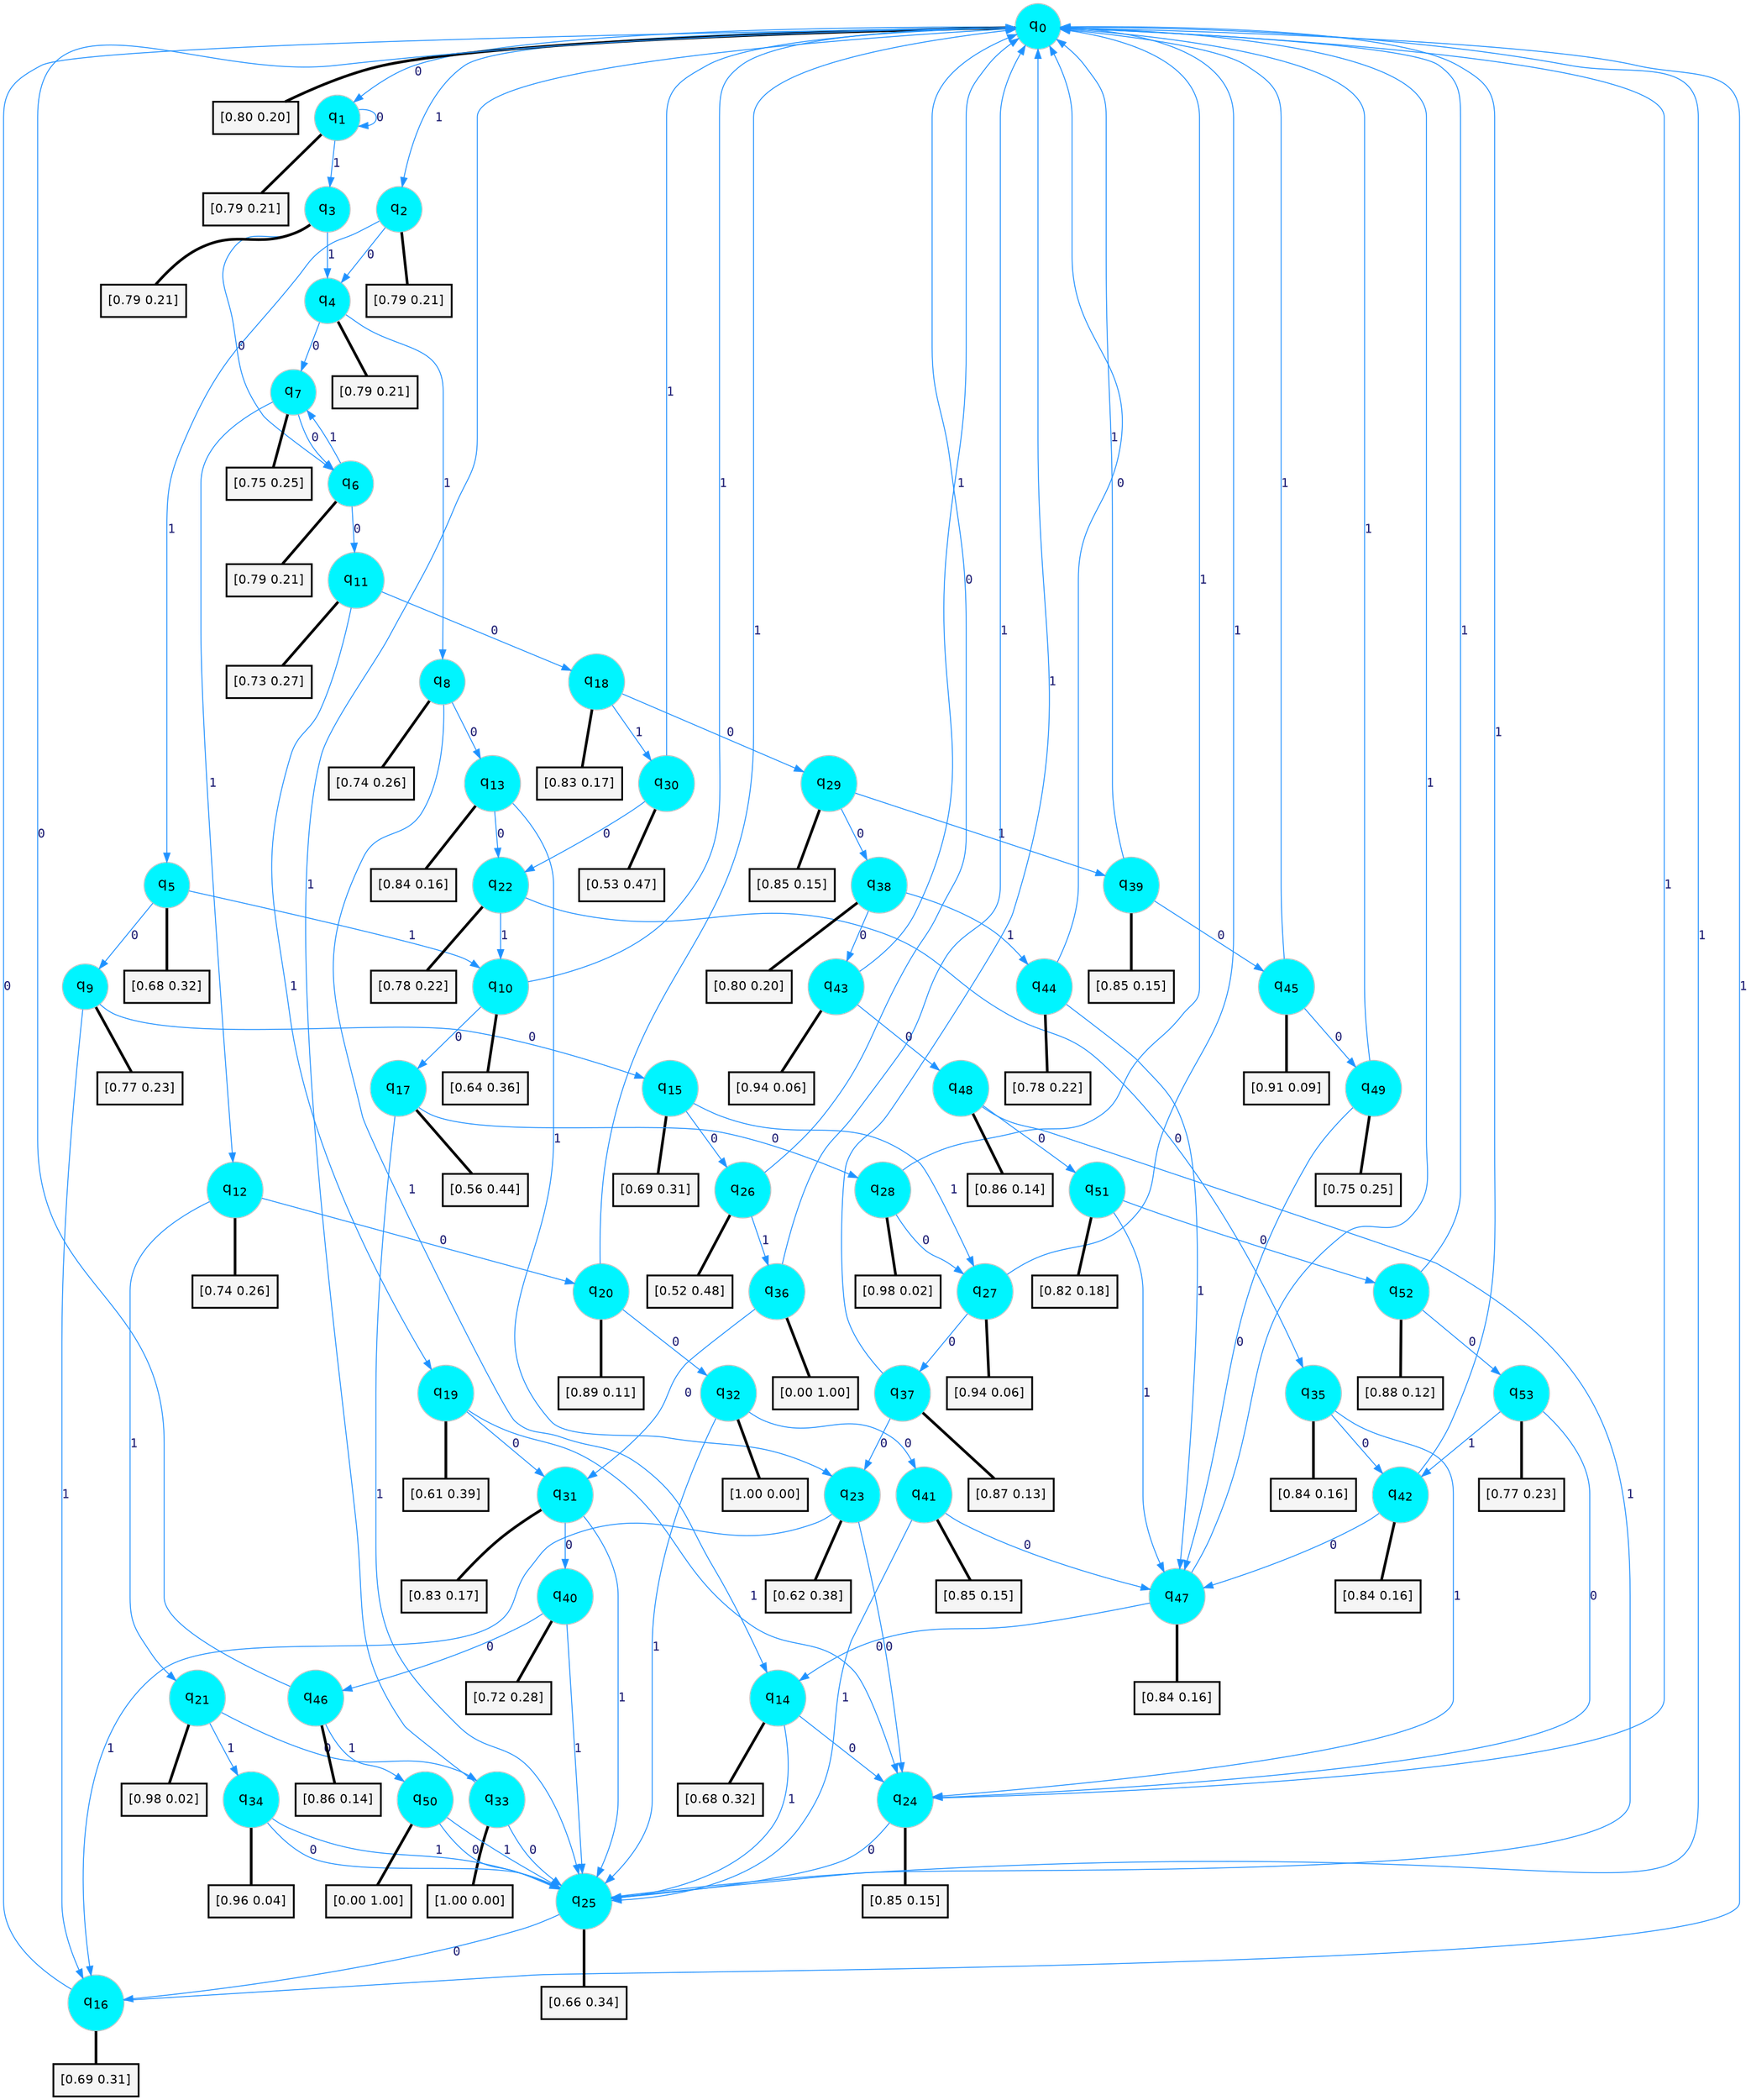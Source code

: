 digraph G {
graph [
bgcolor=transparent, dpi=300, rankdir=TD, size="40,25"];
node [
color=gray, fillcolor=turquoise1, fontcolor=black, fontname=Helvetica, fontsize=16, fontweight=bold, shape=circle, style=filled];
edge [
arrowsize=1, color=dodgerblue1, fontcolor=midnightblue, fontname=courier, fontweight=bold, penwidth=1, style=solid, weight=20];
0[label=<q<SUB>0</SUB>>];
1[label=<q<SUB>1</SUB>>];
2[label=<q<SUB>2</SUB>>];
3[label=<q<SUB>3</SUB>>];
4[label=<q<SUB>4</SUB>>];
5[label=<q<SUB>5</SUB>>];
6[label=<q<SUB>6</SUB>>];
7[label=<q<SUB>7</SUB>>];
8[label=<q<SUB>8</SUB>>];
9[label=<q<SUB>9</SUB>>];
10[label=<q<SUB>10</SUB>>];
11[label=<q<SUB>11</SUB>>];
12[label=<q<SUB>12</SUB>>];
13[label=<q<SUB>13</SUB>>];
14[label=<q<SUB>14</SUB>>];
15[label=<q<SUB>15</SUB>>];
16[label=<q<SUB>16</SUB>>];
17[label=<q<SUB>17</SUB>>];
18[label=<q<SUB>18</SUB>>];
19[label=<q<SUB>19</SUB>>];
20[label=<q<SUB>20</SUB>>];
21[label=<q<SUB>21</SUB>>];
22[label=<q<SUB>22</SUB>>];
23[label=<q<SUB>23</SUB>>];
24[label=<q<SUB>24</SUB>>];
25[label=<q<SUB>25</SUB>>];
26[label=<q<SUB>26</SUB>>];
27[label=<q<SUB>27</SUB>>];
28[label=<q<SUB>28</SUB>>];
29[label=<q<SUB>29</SUB>>];
30[label=<q<SUB>30</SUB>>];
31[label=<q<SUB>31</SUB>>];
32[label=<q<SUB>32</SUB>>];
33[label=<q<SUB>33</SUB>>];
34[label=<q<SUB>34</SUB>>];
35[label=<q<SUB>35</SUB>>];
36[label=<q<SUB>36</SUB>>];
37[label=<q<SUB>37</SUB>>];
38[label=<q<SUB>38</SUB>>];
39[label=<q<SUB>39</SUB>>];
40[label=<q<SUB>40</SUB>>];
41[label=<q<SUB>41</SUB>>];
42[label=<q<SUB>42</SUB>>];
43[label=<q<SUB>43</SUB>>];
44[label=<q<SUB>44</SUB>>];
45[label=<q<SUB>45</SUB>>];
46[label=<q<SUB>46</SUB>>];
47[label=<q<SUB>47</SUB>>];
48[label=<q<SUB>48</SUB>>];
49[label=<q<SUB>49</SUB>>];
50[label=<q<SUB>50</SUB>>];
51[label=<q<SUB>51</SUB>>];
52[label=<q<SUB>52</SUB>>];
53[label=<q<SUB>53</SUB>>];
54[label="[0.80 0.20]", shape=box,fontcolor=black, fontname=Helvetica, fontsize=14, penwidth=2, fillcolor=whitesmoke,color=black];
55[label="[0.79 0.21]", shape=box,fontcolor=black, fontname=Helvetica, fontsize=14, penwidth=2, fillcolor=whitesmoke,color=black];
56[label="[0.79 0.21]", shape=box,fontcolor=black, fontname=Helvetica, fontsize=14, penwidth=2, fillcolor=whitesmoke,color=black];
57[label="[0.79 0.21]", shape=box,fontcolor=black, fontname=Helvetica, fontsize=14, penwidth=2, fillcolor=whitesmoke,color=black];
58[label="[0.79 0.21]", shape=box,fontcolor=black, fontname=Helvetica, fontsize=14, penwidth=2, fillcolor=whitesmoke,color=black];
59[label="[0.68 0.32]", shape=box,fontcolor=black, fontname=Helvetica, fontsize=14, penwidth=2, fillcolor=whitesmoke,color=black];
60[label="[0.79 0.21]", shape=box,fontcolor=black, fontname=Helvetica, fontsize=14, penwidth=2, fillcolor=whitesmoke,color=black];
61[label="[0.75 0.25]", shape=box,fontcolor=black, fontname=Helvetica, fontsize=14, penwidth=2, fillcolor=whitesmoke,color=black];
62[label="[0.74 0.26]", shape=box,fontcolor=black, fontname=Helvetica, fontsize=14, penwidth=2, fillcolor=whitesmoke,color=black];
63[label="[0.77 0.23]", shape=box,fontcolor=black, fontname=Helvetica, fontsize=14, penwidth=2, fillcolor=whitesmoke,color=black];
64[label="[0.64 0.36]", shape=box,fontcolor=black, fontname=Helvetica, fontsize=14, penwidth=2, fillcolor=whitesmoke,color=black];
65[label="[0.73 0.27]", shape=box,fontcolor=black, fontname=Helvetica, fontsize=14, penwidth=2, fillcolor=whitesmoke,color=black];
66[label="[0.74 0.26]", shape=box,fontcolor=black, fontname=Helvetica, fontsize=14, penwidth=2, fillcolor=whitesmoke,color=black];
67[label="[0.84 0.16]", shape=box,fontcolor=black, fontname=Helvetica, fontsize=14, penwidth=2, fillcolor=whitesmoke,color=black];
68[label="[0.68 0.32]", shape=box,fontcolor=black, fontname=Helvetica, fontsize=14, penwidth=2, fillcolor=whitesmoke,color=black];
69[label="[0.69 0.31]", shape=box,fontcolor=black, fontname=Helvetica, fontsize=14, penwidth=2, fillcolor=whitesmoke,color=black];
70[label="[0.69 0.31]", shape=box,fontcolor=black, fontname=Helvetica, fontsize=14, penwidth=2, fillcolor=whitesmoke,color=black];
71[label="[0.56 0.44]", shape=box,fontcolor=black, fontname=Helvetica, fontsize=14, penwidth=2, fillcolor=whitesmoke,color=black];
72[label="[0.83 0.17]", shape=box,fontcolor=black, fontname=Helvetica, fontsize=14, penwidth=2, fillcolor=whitesmoke,color=black];
73[label="[0.61 0.39]", shape=box,fontcolor=black, fontname=Helvetica, fontsize=14, penwidth=2, fillcolor=whitesmoke,color=black];
74[label="[0.89 0.11]", shape=box,fontcolor=black, fontname=Helvetica, fontsize=14, penwidth=2, fillcolor=whitesmoke,color=black];
75[label="[0.98 0.02]", shape=box,fontcolor=black, fontname=Helvetica, fontsize=14, penwidth=2, fillcolor=whitesmoke,color=black];
76[label="[0.78 0.22]", shape=box,fontcolor=black, fontname=Helvetica, fontsize=14, penwidth=2, fillcolor=whitesmoke,color=black];
77[label="[0.62 0.38]", shape=box,fontcolor=black, fontname=Helvetica, fontsize=14, penwidth=2, fillcolor=whitesmoke,color=black];
78[label="[0.85 0.15]", shape=box,fontcolor=black, fontname=Helvetica, fontsize=14, penwidth=2, fillcolor=whitesmoke,color=black];
79[label="[0.66 0.34]", shape=box,fontcolor=black, fontname=Helvetica, fontsize=14, penwidth=2, fillcolor=whitesmoke,color=black];
80[label="[0.52 0.48]", shape=box,fontcolor=black, fontname=Helvetica, fontsize=14, penwidth=2, fillcolor=whitesmoke,color=black];
81[label="[0.94 0.06]", shape=box,fontcolor=black, fontname=Helvetica, fontsize=14, penwidth=2, fillcolor=whitesmoke,color=black];
82[label="[0.98 0.02]", shape=box,fontcolor=black, fontname=Helvetica, fontsize=14, penwidth=2, fillcolor=whitesmoke,color=black];
83[label="[0.85 0.15]", shape=box,fontcolor=black, fontname=Helvetica, fontsize=14, penwidth=2, fillcolor=whitesmoke,color=black];
84[label="[0.53 0.47]", shape=box,fontcolor=black, fontname=Helvetica, fontsize=14, penwidth=2, fillcolor=whitesmoke,color=black];
85[label="[0.83 0.17]", shape=box,fontcolor=black, fontname=Helvetica, fontsize=14, penwidth=2, fillcolor=whitesmoke,color=black];
86[label="[1.00 0.00]", shape=box,fontcolor=black, fontname=Helvetica, fontsize=14, penwidth=2, fillcolor=whitesmoke,color=black];
87[label="[1.00 0.00]", shape=box,fontcolor=black, fontname=Helvetica, fontsize=14, penwidth=2, fillcolor=whitesmoke,color=black];
88[label="[0.96 0.04]", shape=box,fontcolor=black, fontname=Helvetica, fontsize=14, penwidth=2, fillcolor=whitesmoke,color=black];
89[label="[0.84 0.16]", shape=box,fontcolor=black, fontname=Helvetica, fontsize=14, penwidth=2, fillcolor=whitesmoke,color=black];
90[label="[0.00 1.00]", shape=box,fontcolor=black, fontname=Helvetica, fontsize=14, penwidth=2, fillcolor=whitesmoke,color=black];
91[label="[0.87 0.13]", shape=box,fontcolor=black, fontname=Helvetica, fontsize=14, penwidth=2, fillcolor=whitesmoke,color=black];
92[label="[0.80 0.20]", shape=box,fontcolor=black, fontname=Helvetica, fontsize=14, penwidth=2, fillcolor=whitesmoke,color=black];
93[label="[0.85 0.15]", shape=box,fontcolor=black, fontname=Helvetica, fontsize=14, penwidth=2, fillcolor=whitesmoke,color=black];
94[label="[0.72 0.28]", shape=box,fontcolor=black, fontname=Helvetica, fontsize=14, penwidth=2, fillcolor=whitesmoke,color=black];
95[label="[0.85 0.15]", shape=box,fontcolor=black, fontname=Helvetica, fontsize=14, penwidth=2, fillcolor=whitesmoke,color=black];
96[label="[0.84 0.16]", shape=box,fontcolor=black, fontname=Helvetica, fontsize=14, penwidth=2, fillcolor=whitesmoke,color=black];
97[label="[0.94 0.06]", shape=box,fontcolor=black, fontname=Helvetica, fontsize=14, penwidth=2, fillcolor=whitesmoke,color=black];
98[label="[0.78 0.22]", shape=box,fontcolor=black, fontname=Helvetica, fontsize=14, penwidth=2, fillcolor=whitesmoke,color=black];
99[label="[0.91 0.09]", shape=box,fontcolor=black, fontname=Helvetica, fontsize=14, penwidth=2, fillcolor=whitesmoke,color=black];
100[label="[0.86 0.14]", shape=box,fontcolor=black, fontname=Helvetica, fontsize=14, penwidth=2, fillcolor=whitesmoke,color=black];
101[label="[0.84 0.16]", shape=box,fontcolor=black, fontname=Helvetica, fontsize=14, penwidth=2, fillcolor=whitesmoke,color=black];
102[label="[0.86 0.14]", shape=box,fontcolor=black, fontname=Helvetica, fontsize=14, penwidth=2, fillcolor=whitesmoke,color=black];
103[label="[0.75 0.25]", shape=box,fontcolor=black, fontname=Helvetica, fontsize=14, penwidth=2, fillcolor=whitesmoke,color=black];
104[label="[0.00 1.00]", shape=box,fontcolor=black, fontname=Helvetica, fontsize=14, penwidth=2, fillcolor=whitesmoke,color=black];
105[label="[0.82 0.18]", shape=box,fontcolor=black, fontname=Helvetica, fontsize=14, penwidth=2, fillcolor=whitesmoke,color=black];
106[label="[0.88 0.12]", shape=box,fontcolor=black, fontname=Helvetica, fontsize=14, penwidth=2, fillcolor=whitesmoke,color=black];
107[label="[0.77 0.23]", shape=box,fontcolor=black, fontname=Helvetica, fontsize=14, penwidth=2, fillcolor=whitesmoke,color=black];
0->1 [label=0];
0->2 [label=1];
0->54 [arrowhead=none, penwidth=3,color=black];
1->1 [label=0];
1->3 [label=1];
1->55 [arrowhead=none, penwidth=3,color=black];
2->4 [label=0];
2->5 [label=1];
2->56 [arrowhead=none, penwidth=3,color=black];
3->6 [label=0];
3->4 [label=1];
3->57 [arrowhead=none, penwidth=3,color=black];
4->7 [label=0];
4->8 [label=1];
4->58 [arrowhead=none, penwidth=3,color=black];
5->9 [label=0];
5->10 [label=1];
5->59 [arrowhead=none, penwidth=3,color=black];
6->11 [label=0];
6->7 [label=1];
6->60 [arrowhead=none, penwidth=3,color=black];
7->6 [label=0];
7->12 [label=1];
7->61 [arrowhead=none, penwidth=3,color=black];
8->13 [label=0];
8->14 [label=1];
8->62 [arrowhead=none, penwidth=3,color=black];
9->15 [label=0];
9->16 [label=1];
9->63 [arrowhead=none, penwidth=3,color=black];
10->17 [label=0];
10->0 [label=1];
10->64 [arrowhead=none, penwidth=3,color=black];
11->18 [label=0];
11->19 [label=1];
11->65 [arrowhead=none, penwidth=3,color=black];
12->20 [label=0];
12->21 [label=1];
12->66 [arrowhead=none, penwidth=3,color=black];
13->22 [label=0];
13->23 [label=1];
13->67 [arrowhead=none, penwidth=3,color=black];
14->24 [label=0];
14->25 [label=1];
14->68 [arrowhead=none, penwidth=3,color=black];
15->26 [label=0];
15->27 [label=1];
15->69 [arrowhead=none, penwidth=3,color=black];
16->0 [label=0];
16->0 [label=1];
16->70 [arrowhead=none, penwidth=3,color=black];
17->28 [label=0];
17->25 [label=1];
17->71 [arrowhead=none, penwidth=3,color=black];
18->29 [label=0];
18->30 [label=1];
18->72 [arrowhead=none, penwidth=3,color=black];
19->31 [label=0];
19->24 [label=1];
19->73 [arrowhead=none, penwidth=3,color=black];
20->32 [label=0];
20->0 [label=1];
20->74 [arrowhead=none, penwidth=3,color=black];
21->33 [label=0];
21->34 [label=1];
21->75 [arrowhead=none, penwidth=3,color=black];
22->35 [label=0];
22->10 [label=1];
22->76 [arrowhead=none, penwidth=3,color=black];
23->24 [label=0];
23->16 [label=1];
23->77 [arrowhead=none, penwidth=3,color=black];
24->25 [label=0];
24->0 [label=1];
24->78 [arrowhead=none, penwidth=3,color=black];
25->16 [label=0];
25->0 [label=1];
25->79 [arrowhead=none, penwidth=3,color=black];
26->0 [label=0];
26->36 [label=1];
26->80 [arrowhead=none, penwidth=3,color=black];
27->37 [label=0];
27->0 [label=1];
27->81 [arrowhead=none, penwidth=3,color=black];
28->27 [label=0];
28->0 [label=1];
28->82 [arrowhead=none, penwidth=3,color=black];
29->38 [label=0];
29->39 [label=1];
29->83 [arrowhead=none, penwidth=3,color=black];
30->22 [label=0];
30->0 [label=1];
30->84 [arrowhead=none, penwidth=3,color=black];
31->40 [label=0];
31->25 [label=1];
31->85 [arrowhead=none, penwidth=3,color=black];
32->41 [label=0];
32->25 [label=1];
32->86 [arrowhead=none, penwidth=3,color=black];
33->25 [label=0];
33->0 [label=1];
33->87 [arrowhead=none, penwidth=3,color=black];
34->25 [label=0];
34->25 [label=1];
34->88 [arrowhead=none, penwidth=3,color=black];
35->42 [label=0];
35->24 [label=1];
35->89 [arrowhead=none, penwidth=3,color=black];
36->31 [label=0];
36->0 [label=1];
36->90 [arrowhead=none, penwidth=3,color=black];
37->23 [label=0];
37->0 [label=1];
37->91 [arrowhead=none, penwidth=3,color=black];
38->43 [label=0];
38->44 [label=1];
38->92 [arrowhead=none, penwidth=3,color=black];
39->45 [label=0];
39->0 [label=1];
39->93 [arrowhead=none, penwidth=3,color=black];
40->46 [label=0];
40->25 [label=1];
40->94 [arrowhead=none, penwidth=3,color=black];
41->47 [label=0];
41->25 [label=1];
41->95 [arrowhead=none, penwidth=3,color=black];
42->47 [label=0];
42->0 [label=1];
42->96 [arrowhead=none, penwidth=3,color=black];
43->48 [label=0];
43->0 [label=1];
43->97 [arrowhead=none, penwidth=3,color=black];
44->0 [label=0];
44->47 [label=1];
44->98 [arrowhead=none, penwidth=3,color=black];
45->49 [label=0];
45->0 [label=1];
45->99 [arrowhead=none, penwidth=3,color=black];
46->0 [label=0];
46->50 [label=1];
46->100 [arrowhead=none, penwidth=3,color=black];
47->14 [label=0];
47->0 [label=1];
47->101 [arrowhead=none, penwidth=3,color=black];
48->51 [label=0];
48->25 [label=1];
48->102 [arrowhead=none, penwidth=3,color=black];
49->47 [label=0];
49->0 [label=1];
49->103 [arrowhead=none, penwidth=3,color=black];
50->25 [label=0];
50->25 [label=1];
50->104 [arrowhead=none, penwidth=3,color=black];
51->52 [label=0];
51->47 [label=1];
51->105 [arrowhead=none, penwidth=3,color=black];
52->53 [label=0];
52->0 [label=1];
52->106 [arrowhead=none, penwidth=3,color=black];
53->24 [label=0];
53->42 [label=1];
53->107 [arrowhead=none, penwidth=3,color=black];
}
